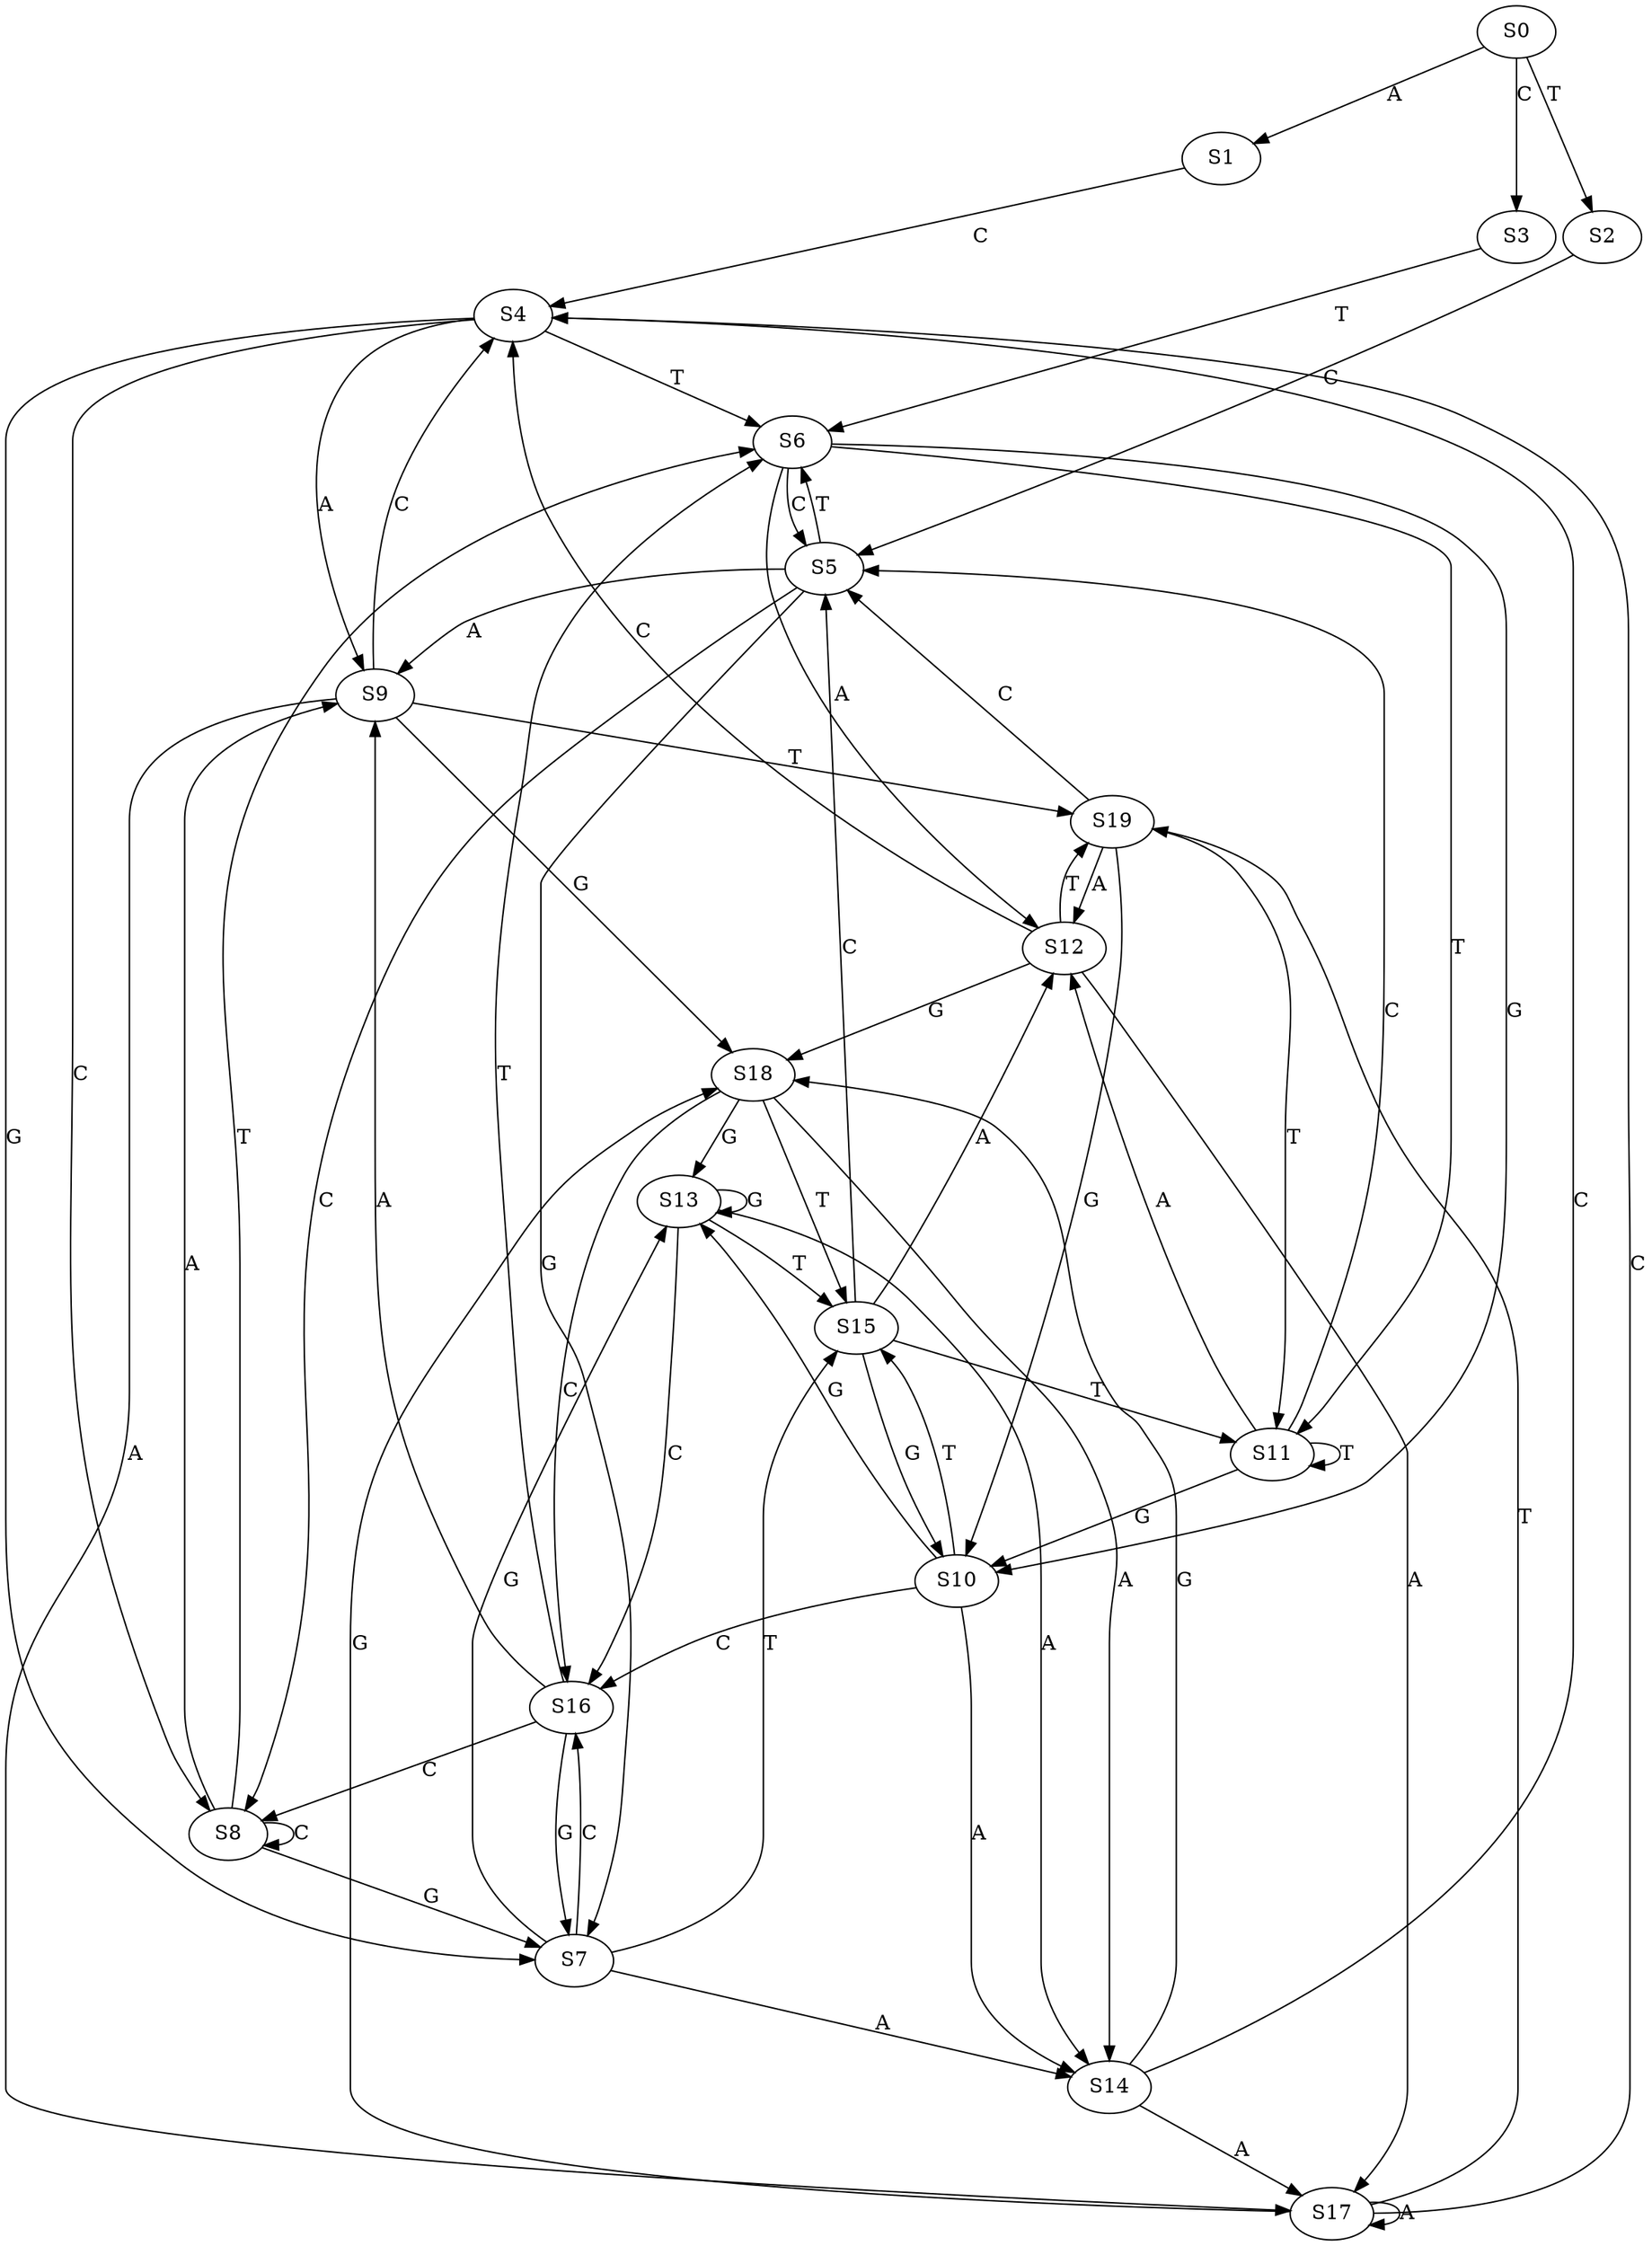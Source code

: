 strict digraph  {
	S0 -> S1 [ label = A ];
	S0 -> S2 [ label = T ];
	S0 -> S3 [ label = C ];
	S1 -> S4 [ label = C ];
	S2 -> S5 [ label = C ];
	S3 -> S6 [ label = T ];
	S4 -> S7 [ label = G ];
	S4 -> S6 [ label = T ];
	S4 -> S8 [ label = C ];
	S4 -> S9 [ label = A ];
	S5 -> S9 [ label = A ];
	S5 -> S7 [ label = G ];
	S5 -> S8 [ label = C ];
	S5 -> S6 [ label = T ];
	S6 -> S5 [ label = C ];
	S6 -> S10 [ label = G ];
	S6 -> S11 [ label = T ];
	S6 -> S12 [ label = A ];
	S7 -> S13 [ label = G ];
	S7 -> S14 [ label = A ];
	S7 -> S15 [ label = T ];
	S7 -> S16 [ label = C ];
	S8 -> S7 [ label = G ];
	S8 -> S6 [ label = T ];
	S8 -> S8 [ label = C ];
	S8 -> S9 [ label = A ];
	S9 -> S17 [ label = A ];
	S9 -> S18 [ label = G ];
	S9 -> S4 [ label = C ];
	S9 -> S19 [ label = T ];
	S10 -> S16 [ label = C ];
	S10 -> S15 [ label = T ];
	S10 -> S14 [ label = A ];
	S10 -> S13 [ label = G ];
	S11 -> S5 [ label = C ];
	S11 -> S10 [ label = G ];
	S11 -> S11 [ label = T ];
	S11 -> S12 [ label = A ];
	S12 -> S18 [ label = G ];
	S12 -> S19 [ label = T ];
	S12 -> S17 [ label = A ];
	S12 -> S4 [ label = C ];
	S13 -> S15 [ label = T ];
	S13 -> S14 [ label = A ];
	S13 -> S16 [ label = C ];
	S13 -> S13 [ label = G ];
	S14 -> S18 [ label = G ];
	S14 -> S4 [ label = C ];
	S14 -> S17 [ label = A ];
	S15 -> S12 [ label = A ];
	S15 -> S5 [ label = C ];
	S15 -> S10 [ label = G ];
	S15 -> S11 [ label = T ];
	S16 -> S8 [ label = C ];
	S16 -> S6 [ label = T ];
	S16 -> S7 [ label = G ];
	S16 -> S9 [ label = A ];
	S17 -> S18 [ label = G ];
	S17 -> S4 [ label = C ];
	S17 -> S17 [ label = A ];
	S17 -> S19 [ label = T ];
	S18 -> S13 [ label = G ];
	S18 -> S14 [ label = A ];
	S18 -> S15 [ label = T ];
	S18 -> S16 [ label = C ];
	S19 -> S10 [ label = G ];
	S19 -> S11 [ label = T ];
	S19 -> S5 [ label = C ];
	S19 -> S12 [ label = A ];
}
